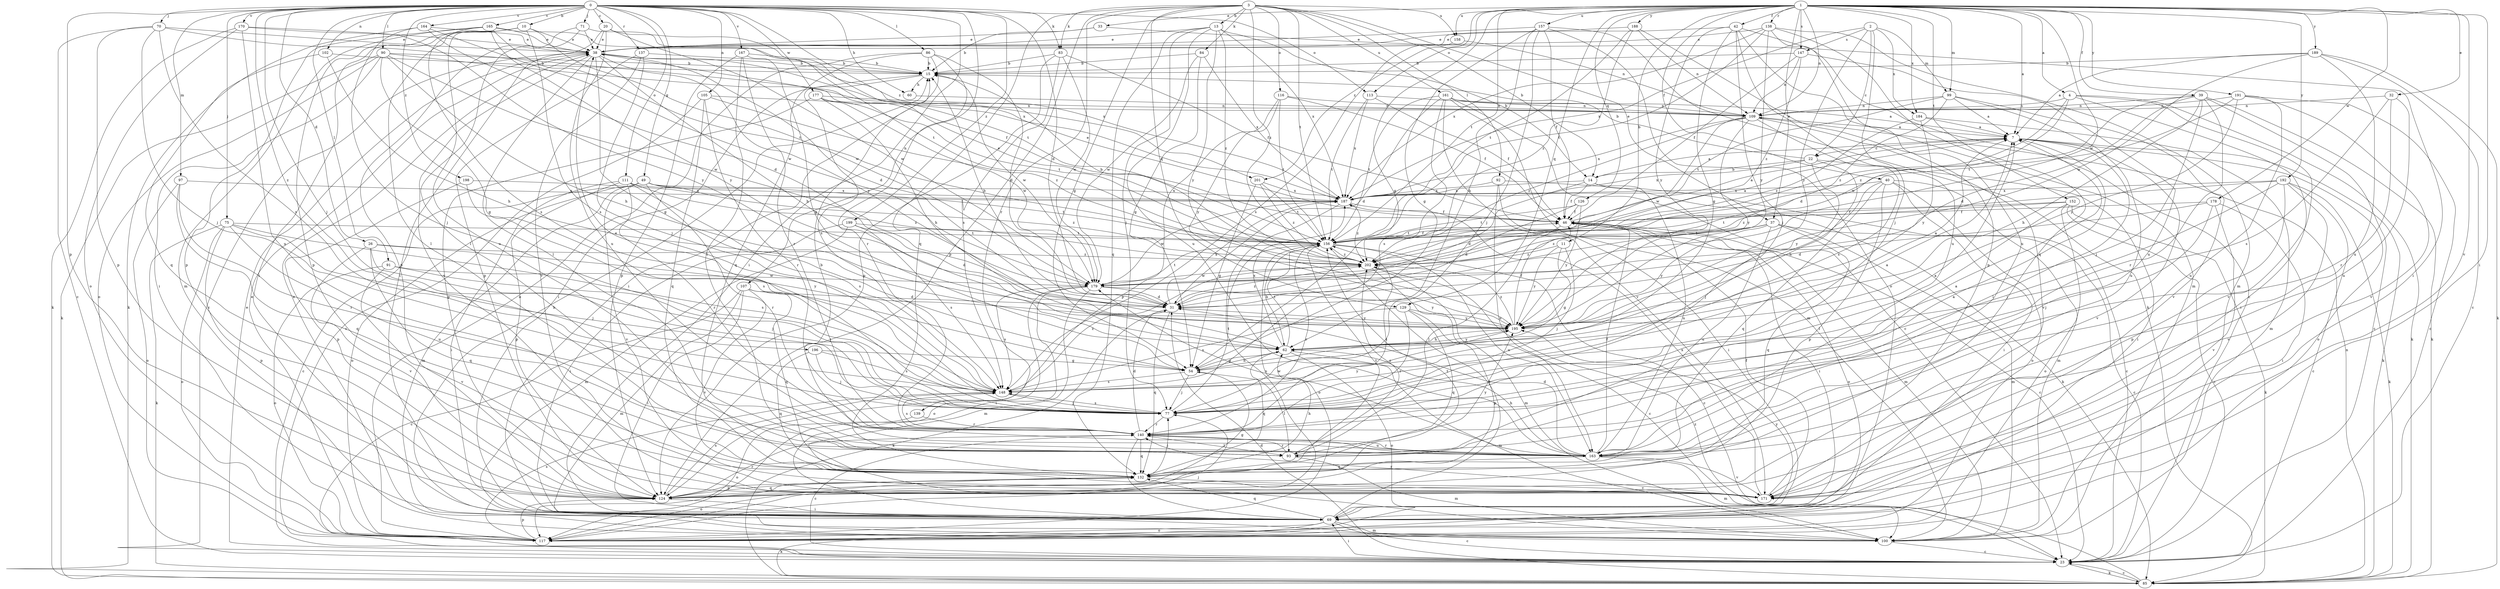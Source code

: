 strict digraph  {
0;
1;
2;
3;
4;
7;
10;
11;
13;
14;
15;
20;
22;
23;
26;
31;
32;
33;
37;
38;
39;
40;
42;
46;
49;
54;
60;
62;
69;
70;
71;
75;
77;
83;
84;
85;
86;
90;
91;
92;
93;
97;
99;
100;
102;
105;
107;
109;
111;
113;
116;
117;
124;
126;
129;
132;
137;
138;
139;
140;
147;
148;
152;
156;
157;
158;
161;
163;
164;
165;
167;
170;
171;
177;
178;
179;
184;
187;
188;
189;
191;
192;
195;
196;
198;
199;
201;
202;
0 -> 10  [label=b];
0 -> 20  [label=c];
0 -> 26  [label=d];
0 -> 31  [label=d];
0 -> 49  [label=g];
0 -> 60  [label=h];
0 -> 69  [label=i];
0 -> 70  [label=j];
0 -> 71  [label=j];
0 -> 75  [label=j];
0 -> 77  [label=j];
0 -> 83  [label=k];
0 -> 86  [label=l];
0 -> 90  [label=l];
0 -> 91  [label=l];
0 -> 97  [label=m];
0 -> 102  [label=n];
0 -> 105  [label=n];
0 -> 107  [label=n];
0 -> 111  [label=o];
0 -> 113  [label=o];
0 -> 124  [label=p];
0 -> 137  [label=r];
0 -> 164  [label=v];
0 -> 165  [label=v];
0 -> 167  [label=v];
0 -> 170  [label=v];
0 -> 177  [label=w];
0 -> 196  [label=z];
0 -> 198  [label=z];
0 -> 199  [label=z];
0 -> 201  [label=z];
1 -> 4  [label=a];
1 -> 7  [label=a];
1 -> 11  [label=b];
1 -> 32  [label=e];
1 -> 33  [label=e];
1 -> 37  [label=e];
1 -> 39  [label=f];
1 -> 40  [label=f];
1 -> 42  [label=f];
1 -> 54  [label=g];
1 -> 69  [label=i];
1 -> 99  [label=m];
1 -> 109  [label=n];
1 -> 113  [label=o];
1 -> 126  [label=q];
1 -> 129  [label=q];
1 -> 138  [label=r];
1 -> 147  [label=s];
1 -> 152  [label=t];
1 -> 156  [label=t];
1 -> 157  [label=u];
1 -> 158  [label=u];
1 -> 171  [label=v];
1 -> 178  [label=w];
1 -> 179  [label=w];
1 -> 184  [label=x];
1 -> 188  [label=y];
1 -> 189  [label=y];
1 -> 191  [label=y];
1 -> 192  [label=y];
1 -> 201  [label=z];
2 -> 22  [label=c];
2 -> 77  [label=j];
2 -> 99  [label=m];
2 -> 147  [label=s];
2 -> 184  [label=x];
2 -> 187  [label=x];
2 -> 195  [label=y];
3 -> 13  [label=b];
3 -> 14  [label=b];
3 -> 37  [label=e];
3 -> 54  [label=g];
3 -> 83  [label=k];
3 -> 84  [label=k];
3 -> 92  [label=l];
3 -> 116  [label=o];
3 -> 124  [label=p];
3 -> 129  [label=q];
3 -> 132  [label=q];
3 -> 139  [label=r];
3 -> 156  [label=t];
3 -> 158  [label=u];
3 -> 161  [label=u];
3 -> 202  [label=z];
4 -> 69  [label=i];
4 -> 85  [label=k];
4 -> 109  [label=n];
4 -> 171  [label=v];
4 -> 179  [label=w];
4 -> 202  [label=z];
7 -> 22  [label=c];
7 -> 85  [label=k];
7 -> 93  [label=l];
7 -> 117  [label=o];
7 -> 171  [label=v];
10 -> 38  [label=e];
10 -> 69  [label=i];
10 -> 93  [label=l];
10 -> 124  [label=p];
10 -> 148  [label=s];
10 -> 163  [label=u];
10 -> 179  [label=w];
11 -> 54  [label=g];
11 -> 77  [label=j];
11 -> 195  [label=y];
11 -> 202  [label=z];
13 -> 14  [label=b];
13 -> 38  [label=e];
13 -> 77  [label=j];
13 -> 132  [label=q];
13 -> 163  [label=u];
13 -> 187  [label=x];
13 -> 195  [label=y];
13 -> 202  [label=z];
14 -> 7  [label=a];
14 -> 23  [label=c];
14 -> 31  [label=d];
14 -> 46  [label=f];
14 -> 163  [label=u];
14 -> 187  [label=x];
15 -> 60  [label=h];
15 -> 69  [label=i];
15 -> 148  [label=s];
15 -> 179  [label=w];
20 -> 38  [label=e];
20 -> 69  [label=i];
20 -> 156  [label=t];
20 -> 163  [label=u];
20 -> 179  [label=w];
22 -> 14  [label=b];
22 -> 15  [label=b];
22 -> 62  [label=h];
22 -> 69  [label=i];
22 -> 187  [label=x];
22 -> 195  [label=y];
23 -> 38  [label=e];
23 -> 69  [label=i];
23 -> 85  [label=k];
26 -> 77  [label=j];
26 -> 132  [label=q];
26 -> 171  [label=v];
26 -> 195  [label=y];
26 -> 202  [label=z];
31 -> 15  [label=b];
31 -> 85  [label=k];
31 -> 132  [label=q];
31 -> 187  [label=x];
31 -> 195  [label=y];
31 -> 202  [label=z];
32 -> 109  [label=n];
32 -> 140  [label=r];
32 -> 148  [label=s];
32 -> 163  [label=u];
33 -> 15  [label=b];
33 -> 38  [label=e];
33 -> 69  [label=i];
37 -> 23  [label=c];
37 -> 100  [label=m];
37 -> 132  [label=q];
37 -> 156  [label=t];
37 -> 163  [label=u];
37 -> 195  [label=y];
37 -> 202  [label=z];
38 -> 15  [label=b];
38 -> 23  [label=c];
38 -> 31  [label=d];
38 -> 54  [label=g];
38 -> 62  [label=h];
38 -> 93  [label=l];
38 -> 171  [label=v];
38 -> 195  [label=y];
39 -> 23  [label=c];
39 -> 31  [label=d];
39 -> 62  [label=h];
39 -> 77  [label=j];
39 -> 85  [label=k];
39 -> 109  [label=n];
39 -> 140  [label=r];
39 -> 202  [label=z];
40 -> 69  [label=i];
40 -> 77  [label=j];
40 -> 100  [label=m];
40 -> 117  [label=o];
40 -> 124  [label=p];
40 -> 132  [label=q];
40 -> 187  [label=x];
42 -> 23  [label=c];
42 -> 38  [label=e];
42 -> 54  [label=g];
42 -> 77  [label=j];
42 -> 100  [label=m];
42 -> 163  [label=u];
42 -> 195  [label=y];
46 -> 7  [label=a];
46 -> 23  [label=c];
46 -> 38  [label=e];
46 -> 69  [label=i];
46 -> 93  [label=l];
46 -> 100  [label=m];
46 -> 117  [label=o];
46 -> 156  [label=t];
49 -> 23  [label=c];
49 -> 100  [label=m];
49 -> 117  [label=o];
49 -> 140  [label=r];
49 -> 156  [label=t];
49 -> 171  [label=v];
49 -> 187  [label=x];
49 -> 202  [label=z];
54 -> 62  [label=h];
54 -> 77  [label=j];
54 -> 93  [label=l];
54 -> 148  [label=s];
60 -> 109  [label=n];
62 -> 54  [label=g];
62 -> 100  [label=m];
62 -> 117  [label=o];
62 -> 132  [label=q];
62 -> 156  [label=t];
62 -> 187  [label=x];
62 -> 195  [label=y];
69 -> 23  [label=c];
69 -> 85  [label=k];
69 -> 100  [label=m];
69 -> 117  [label=o];
69 -> 132  [label=q];
69 -> 156  [label=t];
69 -> 195  [label=y];
70 -> 23  [label=c];
70 -> 38  [label=e];
70 -> 77  [label=j];
70 -> 124  [label=p];
70 -> 148  [label=s];
70 -> 187  [label=x];
71 -> 38  [label=e];
71 -> 93  [label=l];
71 -> 124  [label=p];
71 -> 156  [label=t];
75 -> 77  [label=j];
75 -> 85  [label=k];
75 -> 117  [label=o];
75 -> 124  [label=p];
75 -> 148  [label=s];
75 -> 156  [label=t];
75 -> 163  [label=u];
77 -> 7  [label=a];
77 -> 38  [label=e];
77 -> 140  [label=r];
77 -> 148  [label=s];
77 -> 156  [label=t];
77 -> 195  [label=y];
83 -> 15  [label=b];
83 -> 46  [label=f];
83 -> 124  [label=p];
83 -> 148  [label=s];
83 -> 179  [label=w];
84 -> 15  [label=b];
84 -> 54  [label=g];
84 -> 179  [label=w];
84 -> 187  [label=x];
85 -> 23  [label=c];
85 -> 31  [label=d];
85 -> 109  [label=n];
85 -> 202  [label=z];
86 -> 15  [label=b];
86 -> 31  [label=d];
86 -> 69  [label=i];
86 -> 117  [label=o];
86 -> 132  [label=q];
86 -> 140  [label=r];
90 -> 15  [label=b];
90 -> 46  [label=f];
90 -> 54  [label=g];
90 -> 62  [label=h];
90 -> 69  [label=i];
90 -> 85  [label=k];
90 -> 117  [label=o];
90 -> 179  [label=w];
91 -> 77  [label=j];
91 -> 117  [label=o];
91 -> 171  [label=v];
91 -> 179  [label=w];
92 -> 69  [label=i];
92 -> 85  [label=k];
92 -> 163  [label=u];
92 -> 187  [label=x];
93 -> 7  [label=a];
93 -> 100  [label=m];
93 -> 140  [label=r];
93 -> 195  [label=y];
93 -> 202  [label=z];
97 -> 117  [label=o];
97 -> 132  [label=q];
97 -> 140  [label=r];
97 -> 187  [label=x];
99 -> 7  [label=a];
99 -> 31  [label=d];
99 -> 109  [label=n];
99 -> 156  [label=t];
99 -> 163  [label=u];
99 -> 171  [label=v];
100 -> 15  [label=b];
100 -> 23  [label=c];
100 -> 38  [label=e];
102 -> 15  [label=b];
102 -> 62  [label=h];
102 -> 132  [label=q];
105 -> 23  [label=c];
105 -> 109  [label=n];
105 -> 132  [label=q];
105 -> 140  [label=r];
105 -> 202  [label=z];
107 -> 23  [label=c];
107 -> 31  [label=d];
107 -> 69  [label=i];
107 -> 100  [label=m];
107 -> 132  [label=q];
107 -> 171  [label=v];
109 -> 7  [label=a];
109 -> 148  [label=s];
109 -> 171  [label=v];
109 -> 179  [label=w];
109 -> 187  [label=x];
109 -> 195  [label=y];
109 -> 202  [label=z];
111 -> 69  [label=i];
111 -> 124  [label=p];
111 -> 140  [label=r];
111 -> 148  [label=s];
111 -> 187  [label=x];
111 -> 202  [label=z];
113 -> 46  [label=f];
113 -> 109  [label=n];
113 -> 156  [label=t];
113 -> 187  [label=x];
116 -> 46  [label=f];
116 -> 109  [label=n];
116 -> 124  [label=p];
116 -> 156  [label=t];
116 -> 195  [label=y];
117 -> 38  [label=e];
117 -> 77  [label=j];
117 -> 124  [label=p];
117 -> 148  [label=s];
124 -> 54  [label=g];
124 -> 69  [label=i];
124 -> 132  [label=q];
124 -> 140  [label=r];
124 -> 148  [label=s];
124 -> 156  [label=t];
126 -> 31  [label=d];
126 -> 46  [label=f];
126 -> 156  [label=t];
126 -> 195  [label=y];
129 -> 124  [label=p];
129 -> 132  [label=q];
129 -> 140  [label=r];
129 -> 148  [label=s];
129 -> 195  [label=y];
132 -> 62  [label=h];
132 -> 77  [label=j];
132 -> 117  [label=o];
132 -> 124  [label=p];
132 -> 156  [label=t];
132 -> 171  [label=v];
137 -> 15  [label=b];
137 -> 77  [label=j];
137 -> 124  [label=p];
137 -> 171  [label=v];
138 -> 38  [label=e];
138 -> 100  [label=m];
138 -> 132  [label=q];
138 -> 156  [label=t];
138 -> 163  [label=u];
138 -> 187  [label=x];
138 -> 195  [label=y];
139 -> 117  [label=o];
139 -> 140  [label=r];
140 -> 7  [label=a];
140 -> 23  [label=c];
140 -> 31  [label=d];
140 -> 69  [label=i];
140 -> 93  [label=l];
140 -> 132  [label=q];
140 -> 148  [label=s];
140 -> 156  [label=t];
140 -> 163  [label=u];
147 -> 15  [label=b];
147 -> 46  [label=f];
147 -> 109  [label=n];
147 -> 163  [label=u];
147 -> 202  [label=z];
148 -> 7  [label=a];
148 -> 77  [label=j];
148 -> 202  [label=z];
152 -> 23  [label=c];
152 -> 46  [label=f];
152 -> 85  [label=k];
152 -> 93  [label=l];
152 -> 117  [label=o];
152 -> 156  [label=t];
156 -> 7  [label=a];
156 -> 23  [label=c];
156 -> 38  [label=e];
156 -> 46  [label=f];
156 -> 62  [label=h];
156 -> 117  [label=o];
156 -> 140  [label=r];
156 -> 163  [label=u];
156 -> 202  [label=z];
157 -> 38  [label=e];
157 -> 46  [label=f];
157 -> 54  [label=g];
157 -> 62  [label=h];
157 -> 77  [label=j];
157 -> 85  [label=k];
157 -> 117  [label=o];
158 -> 109  [label=n];
158 -> 148  [label=s];
161 -> 7  [label=a];
161 -> 23  [label=c];
161 -> 31  [label=d];
161 -> 100  [label=m];
161 -> 109  [label=n];
161 -> 148  [label=s];
161 -> 156  [label=t];
161 -> 171  [label=v];
163 -> 15  [label=b];
163 -> 31  [label=d];
163 -> 46  [label=f];
163 -> 62  [label=h];
163 -> 100  [label=m];
163 -> 132  [label=q];
163 -> 140  [label=r];
163 -> 171  [label=v];
163 -> 179  [label=w];
164 -> 31  [label=d];
164 -> 38  [label=e];
164 -> 77  [label=j];
164 -> 85  [label=k];
164 -> 179  [label=w];
165 -> 38  [label=e];
165 -> 100  [label=m];
165 -> 124  [label=p];
165 -> 148  [label=s];
165 -> 156  [label=t];
165 -> 187  [label=x];
165 -> 195  [label=y];
167 -> 15  [label=b];
167 -> 54  [label=g];
167 -> 93  [label=l];
167 -> 124  [label=p];
167 -> 140  [label=r];
170 -> 38  [label=e];
170 -> 85  [label=k];
170 -> 117  [label=o];
170 -> 163  [label=u];
170 -> 195  [label=y];
171 -> 46  [label=f];
171 -> 140  [label=r];
171 -> 187  [label=x];
177 -> 62  [label=h];
177 -> 109  [label=n];
177 -> 124  [label=p];
177 -> 156  [label=t];
177 -> 179  [label=w];
178 -> 31  [label=d];
178 -> 46  [label=f];
178 -> 69  [label=i];
178 -> 77  [label=j];
178 -> 171  [label=v];
179 -> 31  [label=d];
179 -> 69  [label=i];
179 -> 100  [label=m];
179 -> 117  [label=o];
179 -> 148  [label=s];
179 -> 156  [label=t];
179 -> 195  [label=y];
184 -> 7  [label=a];
184 -> 100  [label=m];
184 -> 195  [label=y];
184 -> 202  [label=z];
187 -> 46  [label=f];
187 -> 117  [label=o];
187 -> 179  [label=w];
187 -> 202  [label=z];
188 -> 38  [label=e];
188 -> 109  [label=n];
188 -> 124  [label=p];
188 -> 156  [label=t];
188 -> 202  [label=z];
189 -> 7  [label=a];
189 -> 15  [label=b];
189 -> 23  [label=c];
189 -> 85  [label=k];
189 -> 163  [label=u];
189 -> 179  [label=w];
191 -> 23  [label=c];
191 -> 109  [label=n];
191 -> 156  [label=t];
191 -> 163  [label=u];
191 -> 171  [label=v];
191 -> 195  [label=y];
192 -> 23  [label=c];
192 -> 77  [label=j];
192 -> 85  [label=k];
192 -> 124  [label=p];
192 -> 171  [label=v];
192 -> 187  [label=x];
192 -> 202  [label=z];
195 -> 7  [label=a];
195 -> 46  [label=f];
195 -> 62  [label=h];
195 -> 202  [label=z];
196 -> 54  [label=g];
196 -> 77  [label=j];
196 -> 132  [label=q];
196 -> 148  [label=s];
198 -> 124  [label=p];
198 -> 148  [label=s];
198 -> 187  [label=x];
199 -> 31  [label=d];
199 -> 69  [label=i];
199 -> 100  [label=m];
199 -> 148  [label=s];
199 -> 156  [label=t];
201 -> 54  [label=g];
201 -> 156  [label=t];
201 -> 187  [label=x];
201 -> 202  [label=z];
202 -> 15  [label=b];
202 -> 23  [label=c];
202 -> 100  [label=m];
202 -> 179  [label=w];
}
